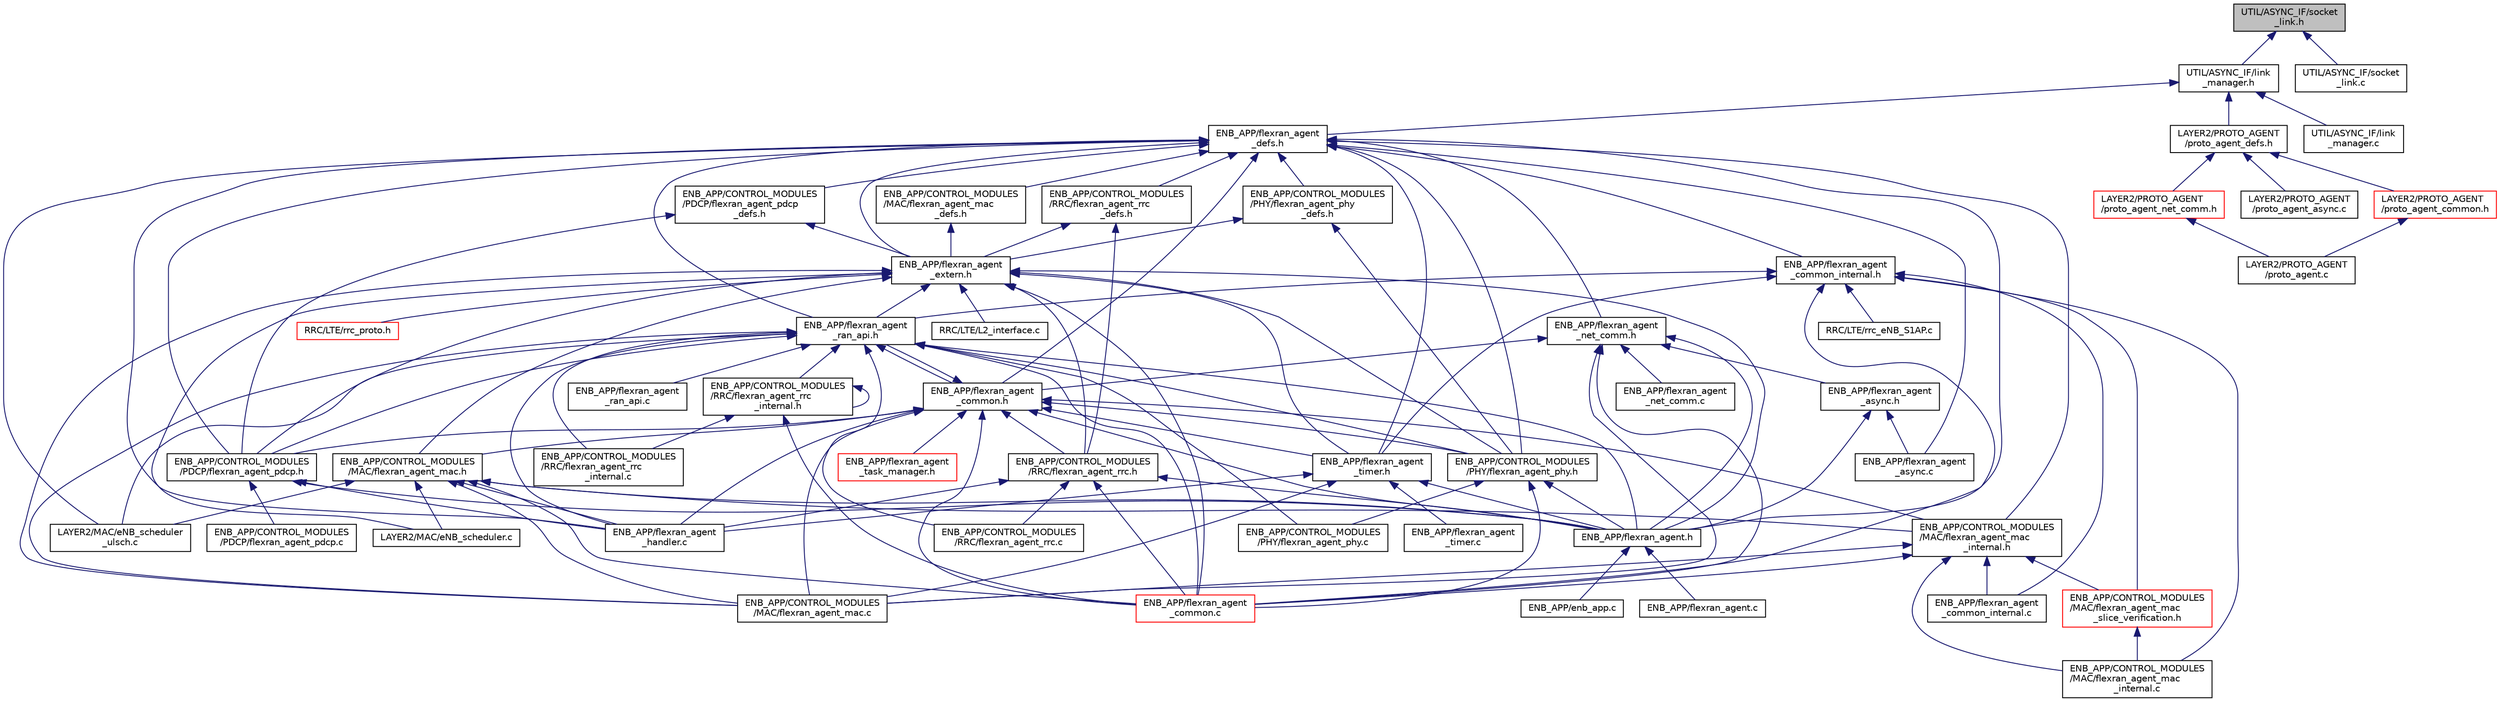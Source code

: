 digraph "UTIL/ASYNC_IF/socket_link.h"
{
 // LATEX_PDF_SIZE
  edge [fontname="Helvetica",fontsize="10",labelfontname="Helvetica",labelfontsize="10"];
  node [fontname="Helvetica",fontsize="10",shape=record];
  Node1 [label="UTIL/ASYNC_IF/socket\l_link.h",height=0.2,width=0.4,color="black", fillcolor="grey75", style="filled", fontcolor="black",tooltip="this is the implementation of a TCP socket ASYNC IF"];
  Node1 -> Node2 [dir="back",color="midnightblue",fontsize="10",style="solid",fontname="Helvetica"];
  Node2 [label="UTIL/ASYNC_IF/link\l_manager.h",height=0.2,width=0.4,color="black", fillcolor="white", style="filled",URL="$link__manager_8h.html",tooltip="this is the implementation of a link manager"];
  Node2 -> Node3 [dir="back",color="midnightblue",fontsize="10",style="solid",fontname="Helvetica"];
  Node3 [label="ENB_APP/flexran_agent\l_defs.h",height=0.2,width=0.4,color="black", fillcolor="white", style="filled",URL="$flexran__agent__defs_8h.html",tooltip="FlexRAN agent common definitions."];
  Node3 -> Node4 [dir="back",color="midnightblue",fontsize="10",style="solid",fontname="Helvetica"];
  Node4 [label="ENB_APP/CONTROL_MODULES\l/MAC/flexran_agent_mac\l_defs.h",height=0.2,width=0.4,color="black", fillcolor="white", style="filled",URL="$flexran__agent__mac__defs_8h.html",tooltip="FlexRAN agent - mac interface primitives."];
  Node4 -> Node5 [dir="back",color="midnightblue",fontsize="10",style="solid",fontname="Helvetica"];
  Node5 [label="ENB_APP/flexran_agent\l_extern.h",height=0.2,width=0.4,color="black", fillcolor="white", style="filled",URL="$flexran__agent__extern_8h.html",tooltip=" "];
  Node5 -> Node6 [dir="back",color="midnightblue",fontsize="10",style="solid",fontname="Helvetica"];
  Node6 [label="ENB_APP/CONTROL_MODULES\l/MAC/flexran_agent_mac.c",height=0.2,width=0.4,color="black", fillcolor="white", style="filled",URL="$flexran__agent__mac_8c.html",tooltip="FlexRAN agent message handler for MAC layer."];
  Node5 -> Node7 [dir="back",color="midnightblue",fontsize="10",style="solid",fontname="Helvetica"];
  Node7 [label="ENB_APP/CONTROL_MODULES\l/MAC/flexran_agent_mac.h",height=0.2,width=0.4,color="black", fillcolor="white", style="filled",URL="$flexran__agent__mac_8h.html",tooltip="FlexRAN agent message handler APIs for MAC layer."];
  Node7 -> Node6 [dir="back",color="midnightblue",fontsize="10",style="solid",fontname="Helvetica"];
  Node7 -> Node8 [dir="back",color="midnightblue",fontsize="10",style="solid",fontname="Helvetica"];
  Node8 [label="ENB_APP/CONTROL_MODULES\l/MAC/flexran_agent_mac\l_internal.h",height=0.2,width=0.4,color="black", fillcolor="white", style="filled",URL="$flexran__agent__mac__internal_8h.html",tooltip="Implementation specific definitions for the FlexRAN MAC agent."];
  Node8 -> Node6 [dir="back",color="midnightblue",fontsize="10",style="solid",fontname="Helvetica"];
  Node8 -> Node9 [dir="back",color="midnightblue",fontsize="10",style="solid",fontname="Helvetica"];
  Node9 [label="ENB_APP/CONTROL_MODULES\l/MAC/flexran_agent_mac\l_internal.c",height=0.2,width=0.4,color="black", fillcolor="white", style="filled",URL="$flexran__agent__mac__internal_8c.html",tooltip="Helper functions for the MAC agent."];
  Node8 -> Node10 [dir="back",color="midnightblue",fontsize="10",style="solid",fontname="Helvetica"];
  Node10 [label="ENB_APP/CONTROL_MODULES\l/MAC/flexran_agent_mac\l_slice_verification.h",height=0.2,width=0.4,color="red", fillcolor="white", style="filled",URL="$flexran__agent__mac__slice__verification_8h.html",tooltip="MAC Agent slice verification helper functions."];
  Node10 -> Node9 [dir="back",color="midnightblue",fontsize="10",style="solid",fontname="Helvetica"];
  Node8 -> Node12 [dir="back",color="midnightblue",fontsize="10",style="solid",fontname="Helvetica"];
  Node12 [label="ENB_APP/flexran_agent\l_common.c",height=0.2,width=0.4,color="red", fillcolor="white", style="filled",URL="$flexran__agent__common_8c.html",tooltip="common primitives for all agents"];
  Node8 -> Node14 [dir="back",color="midnightblue",fontsize="10",style="solid",fontname="Helvetica"];
  Node14 [label="ENB_APP/flexran_agent\l_common_internal.c",height=0.2,width=0.4,color="black", fillcolor="white", style="filled",URL="$flexran__agent__common__internal_8c.html",tooltip="internal functions for common message primitves and utilities"];
  Node7 -> Node15 [dir="back",color="midnightblue",fontsize="10",style="solid",fontname="Helvetica"];
  Node15 [label="ENB_APP/flexran_agent.h",height=0.2,width=0.4,color="black", fillcolor="white", style="filled",URL="$flexran__agent_8h.html",tooltip="top level flexran agent receive thread and itti task"];
  Node15 -> Node16 [dir="back",color="midnightblue",fontsize="10",style="solid",fontname="Helvetica"];
  Node16 [label="ENB_APP/enb_app.c",height=0.2,width=0.4,color="black", fillcolor="white", style="filled",URL="$enb__app_8c.html",tooltip=" "];
  Node15 -> Node17 [dir="back",color="midnightblue",fontsize="10",style="solid",fontname="Helvetica"];
  Node17 [label="ENB_APP/flexran_agent.c",height=0.2,width=0.4,color="black", fillcolor="white", style="filled",URL="$flexran__agent_8c.html",tooltip=" "];
  Node7 -> Node12 [dir="back",color="midnightblue",fontsize="10",style="solid",fontname="Helvetica"];
  Node7 -> Node18 [dir="back",color="midnightblue",fontsize="10",style="solid",fontname="Helvetica"];
  Node18 [label="ENB_APP/flexran_agent\l_handler.c",height=0.2,width=0.4,color="black", fillcolor="white", style="filled",URL="$flexran__agent__handler_8c.html",tooltip="FlexRAN agent tx and rx message handler."];
  Node7 -> Node19 [dir="back",color="midnightblue",fontsize="10",style="solid",fontname="Helvetica"];
  Node19 [label="LAYER2/MAC/eNB_scheduler.c",height=0.2,width=0.4,color="black", fillcolor="white", style="filled",URL="$eNB__scheduler_8c.html",tooltip="eNB scheduler top level function operates on per subframe basis"];
  Node7 -> Node20 [dir="back",color="midnightblue",fontsize="10",style="solid",fontname="Helvetica"];
  Node20 [label="LAYER2/MAC/eNB_scheduler\l_ulsch.c",height=0.2,width=0.4,color="black", fillcolor="white", style="filled",URL="$eNB__scheduler__ulsch_8c.html",tooltip="eNB procedures for the ULSCH transport channel"];
  Node5 -> Node21 [dir="back",color="midnightblue",fontsize="10",style="solid",fontname="Helvetica"];
  Node21 [label="ENB_APP/CONTROL_MODULES\l/PDCP/flexran_agent_pdcp.h",height=0.2,width=0.4,color="black", fillcolor="white", style="filled",URL="$flexran__agent__pdcp_8h.html",tooltip="FlexRAN agent Control Module PDCP header."];
  Node21 -> Node22 [dir="back",color="midnightblue",fontsize="10",style="solid",fontname="Helvetica"];
  Node22 [label="ENB_APP/CONTROL_MODULES\l/PDCP/flexran_agent_pdcp.c",height=0.2,width=0.4,color="black", fillcolor="white", style="filled",URL="$flexran__agent__pdcp_8c.html",tooltip="FlexRAN agent Control Module PDCP."];
  Node21 -> Node15 [dir="back",color="midnightblue",fontsize="10",style="solid",fontname="Helvetica"];
  Node21 -> Node18 [dir="back",color="midnightblue",fontsize="10",style="solid",fontname="Helvetica"];
  Node5 -> Node23 [dir="back",color="midnightblue",fontsize="10",style="solid",fontname="Helvetica"];
  Node23 [label="ENB_APP/CONTROL_MODULES\l/PHY/flexran_agent_phy.h",height=0.2,width=0.4,color="black", fillcolor="white", style="filled",URL="$flexran__agent__phy_8h.html",tooltip="FlexRAN agent Control Module PHY header."];
  Node23 -> Node24 [dir="back",color="midnightblue",fontsize="10",style="solid",fontname="Helvetica"];
  Node24 [label="ENB_APP/CONTROL_MODULES\l/PHY/flexran_agent_phy.c",height=0.2,width=0.4,color="black", fillcolor="white", style="filled",URL="$flexran__agent__phy_8c.html",tooltip="FlexRAN agent Control Module PHY."];
  Node23 -> Node15 [dir="back",color="midnightblue",fontsize="10",style="solid",fontname="Helvetica"];
  Node23 -> Node12 [dir="back",color="midnightblue",fontsize="10",style="solid",fontname="Helvetica"];
  Node5 -> Node25 [dir="back",color="midnightblue",fontsize="10",style="solid",fontname="Helvetica"];
  Node25 [label="ENB_APP/CONTROL_MODULES\l/RRC/flexran_agent_rrc.h",height=0.2,width=0.4,color="black", fillcolor="white", style="filled",URL="$flexran__agent__rrc_8h.html",tooltip="FlexRAN agent Control Module RRC header."];
  Node25 -> Node26 [dir="back",color="midnightblue",fontsize="10",style="solid",fontname="Helvetica"];
  Node26 [label="ENB_APP/CONTROL_MODULES\l/RRC/flexran_agent_rrc.c",height=0.2,width=0.4,color="black", fillcolor="white", style="filled",URL="$flexran__agent__rrc_8c.html",tooltip="FlexRAN agent Control Module RRC."];
  Node25 -> Node15 [dir="back",color="midnightblue",fontsize="10",style="solid",fontname="Helvetica"];
  Node25 -> Node12 [dir="back",color="midnightblue",fontsize="10",style="solid",fontname="Helvetica"];
  Node25 -> Node18 [dir="back",color="midnightblue",fontsize="10",style="solid",fontname="Helvetica"];
  Node5 -> Node15 [dir="back",color="midnightblue",fontsize="10",style="solid",fontname="Helvetica"];
  Node5 -> Node12 [dir="back",color="midnightblue",fontsize="10",style="solid",fontname="Helvetica"];
  Node5 -> Node27 [dir="back",color="midnightblue",fontsize="10",style="solid",fontname="Helvetica"];
  Node27 [label="ENB_APP/flexran_agent\l_ran_api.h",height=0.2,width=0.4,color="black", fillcolor="white", style="filled",URL="$flexran__agent__ran__api_8h.html",tooltip="FlexRAN RAN API abstraction header."];
  Node27 -> Node6 [dir="back",color="midnightblue",fontsize="10",style="solid",fontname="Helvetica"];
  Node27 -> Node21 [dir="back",color="midnightblue",fontsize="10",style="solid",fontname="Helvetica"];
  Node27 -> Node24 [dir="back",color="midnightblue",fontsize="10",style="solid",fontname="Helvetica"];
  Node27 -> Node23 [dir="back",color="midnightblue",fontsize="10",style="solid",fontname="Helvetica"];
  Node27 -> Node26 [dir="back",color="midnightblue",fontsize="10",style="solid",fontname="Helvetica"];
  Node27 -> Node28 [dir="back",color="midnightblue",fontsize="10",style="solid",fontname="Helvetica"];
  Node28 [label="ENB_APP/CONTROL_MODULES\l/RRC/flexran_agent_rrc\l_internal.c",height=0.2,width=0.4,color="black", fillcolor="white", style="filled",URL="$flexran__agent__rrc__internal_8c.html",tooltip=" "];
  Node27 -> Node29 [dir="back",color="midnightblue",fontsize="10",style="solid",fontname="Helvetica"];
  Node29 [label="ENB_APP/CONTROL_MODULES\l/RRC/flexran_agent_rrc\l_internal.h",height=0.2,width=0.4,color="black", fillcolor="white", style="filled",URL="$flexran__agent__rrc__internal_8h.html",tooltip=" "];
  Node29 -> Node28 [dir="back",color="midnightblue",fontsize="10",style="solid",fontname="Helvetica"];
  Node29 -> Node29 [dir="back",color="midnightblue",fontsize="10",style="solid",fontname="Helvetica"];
  Node29 -> Node12 [dir="back",color="midnightblue",fontsize="10",style="solid",fontname="Helvetica"];
  Node27 -> Node15 [dir="back",color="midnightblue",fontsize="10",style="solid",fontname="Helvetica"];
  Node27 -> Node12 [dir="back",color="midnightblue",fontsize="10",style="solid",fontname="Helvetica"];
  Node27 -> Node30 [dir="back",color="midnightblue",fontsize="10",style="solid",fontname="Helvetica"];
  Node30 [label="ENB_APP/flexran_agent\l_common.h",height=0.2,width=0.4,color="black", fillcolor="white", style="filled",URL="$flexran__agent__common_8h.html",tooltip="common message primitves and utilities"];
  Node30 -> Node6 [dir="back",color="midnightblue",fontsize="10",style="solid",fontname="Helvetica"];
  Node30 -> Node7 [dir="back",color="midnightblue",fontsize="10",style="solid",fontname="Helvetica"];
  Node30 -> Node8 [dir="back",color="midnightblue",fontsize="10",style="solid",fontname="Helvetica"];
  Node30 -> Node21 [dir="back",color="midnightblue",fontsize="10",style="solid",fontname="Helvetica"];
  Node30 -> Node23 [dir="back",color="midnightblue",fontsize="10",style="solid",fontname="Helvetica"];
  Node30 -> Node25 [dir="back",color="midnightblue",fontsize="10",style="solid",fontname="Helvetica"];
  Node30 -> Node15 [dir="back",color="midnightblue",fontsize="10",style="solid",fontname="Helvetica"];
  Node30 -> Node12 [dir="back",color="midnightblue",fontsize="10",style="solid",fontname="Helvetica"];
  Node30 -> Node18 [dir="back",color="midnightblue",fontsize="10",style="solid",fontname="Helvetica"];
  Node30 -> Node27 [dir="back",color="midnightblue",fontsize="10",style="solid",fontname="Helvetica"];
  Node30 -> Node31 [dir="back",color="midnightblue",fontsize="10",style="solid",fontname="Helvetica"];
  Node31 [label="ENB_APP/flexran_agent\l_task_manager.h",height=0.2,width=0.4,color="red", fillcolor="white", style="filled",URL="$flexran__agent__task__manager_8h.html",tooltip="Implementation of scheduled tasks manager for the FlexRAN agent."];
  Node30 -> Node32 [dir="back",color="midnightblue",fontsize="10",style="solid",fontname="Helvetica"];
  Node32 [label="ENB_APP/flexran_agent\l_timer.h",height=0.2,width=0.4,color="black", fillcolor="white", style="filled",URL="$flexran__agent__timer_8h.html",tooltip="FlexRAN Timer header."];
  Node32 -> Node6 [dir="back",color="midnightblue",fontsize="10",style="solid",fontname="Helvetica"];
  Node32 -> Node15 [dir="back",color="midnightblue",fontsize="10",style="solid",fontname="Helvetica"];
  Node32 -> Node18 [dir="back",color="midnightblue",fontsize="10",style="solid",fontname="Helvetica"];
  Node32 -> Node33 [dir="back",color="midnightblue",fontsize="10",style="solid",fontname="Helvetica"];
  Node33 [label="ENB_APP/flexran_agent\l_timer.c",height=0.2,width=0.4,color="black", fillcolor="white", style="filled",URL="$flexran__agent__timer_8c.html",tooltip="FlexRAN Timer."];
  Node27 -> Node18 [dir="back",color="midnightblue",fontsize="10",style="solid",fontname="Helvetica"];
  Node27 -> Node34 [dir="back",color="midnightblue",fontsize="10",style="solid",fontname="Helvetica"];
  Node34 [label="ENB_APP/flexran_agent\l_ran_api.c",height=0.2,width=0.4,color="black", fillcolor="white", style="filled",URL="$flexran__agent__ran__api_8c.html",tooltip="FlexRAN RAN API abstraction."];
  Node27 -> Node20 [dir="back",color="midnightblue",fontsize="10",style="solid",fontname="Helvetica"];
  Node5 -> Node32 [dir="back",color="midnightblue",fontsize="10",style="solid",fontname="Helvetica"];
  Node5 -> Node19 [dir="back",color="midnightblue",fontsize="10",style="solid",fontname="Helvetica"];
  Node5 -> Node35 [dir="back",color="midnightblue",fontsize="10",style="solid",fontname="Helvetica"];
  Node35 [label="RRC/LTE/L2_interface.c",height=0.2,width=0.4,color="black", fillcolor="white", style="filled",URL="$L2__interface_8c.html",tooltip=" "];
  Node5 -> Node36 [dir="back",color="midnightblue",fontsize="10",style="solid",fontname="Helvetica"];
  Node36 [label="RRC/LTE/rrc_proto.h",height=0.2,width=0.4,color="red", fillcolor="white", style="filled",URL="$rrc__proto_8h.html",tooltip=" "];
  Node3 -> Node8 [dir="back",color="midnightblue",fontsize="10",style="solid",fontname="Helvetica"];
  Node3 -> Node21 [dir="back",color="midnightblue",fontsize="10",style="solid",fontname="Helvetica"];
  Node3 -> Node128 [dir="back",color="midnightblue",fontsize="10",style="solid",fontname="Helvetica"];
  Node128 [label="ENB_APP/CONTROL_MODULES\l/PDCP/flexran_agent_pdcp\l_defs.h",height=0.2,width=0.4,color="black", fillcolor="white", style="filled",URL="$flexran__agent__pdcp__defs_8h.html",tooltip=" "];
  Node128 -> Node21 [dir="back",color="midnightblue",fontsize="10",style="solid",fontname="Helvetica"];
  Node128 -> Node5 [dir="back",color="midnightblue",fontsize="10",style="solid",fontname="Helvetica"];
  Node3 -> Node23 [dir="back",color="midnightblue",fontsize="10",style="solid",fontname="Helvetica"];
  Node3 -> Node129 [dir="back",color="midnightblue",fontsize="10",style="solid",fontname="Helvetica"];
  Node129 [label="ENB_APP/CONTROL_MODULES\l/PHY/flexran_agent_phy\l_defs.h",height=0.2,width=0.4,color="black", fillcolor="white", style="filled",URL="$flexran__agent__phy__defs_8h.html",tooltip=" "];
  Node129 -> Node23 [dir="back",color="midnightblue",fontsize="10",style="solid",fontname="Helvetica"];
  Node129 -> Node5 [dir="back",color="midnightblue",fontsize="10",style="solid",fontname="Helvetica"];
  Node3 -> Node130 [dir="back",color="midnightblue",fontsize="10",style="solid",fontname="Helvetica"];
  Node130 [label="ENB_APP/CONTROL_MODULES\l/RRC/flexran_agent_rrc\l_defs.h",height=0.2,width=0.4,color="black", fillcolor="white", style="filled",URL="$flexran__agent__rrc__defs_8h.html",tooltip="FlexRAN agent - RRC interface primitives."];
  Node130 -> Node25 [dir="back",color="midnightblue",fontsize="10",style="solid",fontname="Helvetica"];
  Node130 -> Node5 [dir="back",color="midnightblue",fontsize="10",style="solid",fontname="Helvetica"];
  Node3 -> Node15 [dir="back",color="midnightblue",fontsize="10",style="solid",fontname="Helvetica"];
  Node3 -> Node131 [dir="back",color="midnightblue",fontsize="10",style="solid",fontname="Helvetica"];
  Node131 [label="ENB_APP/flexran_agent\l_async.c",height=0.2,width=0.4,color="black", fillcolor="white", style="filled",URL="$flexran__agent__async_8c.html",tooltip="channel implementation for async interface"];
  Node3 -> Node30 [dir="back",color="midnightblue",fontsize="10",style="solid",fontname="Helvetica"];
  Node3 -> Node132 [dir="back",color="midnightblue",fontsize="10",style="solid",fontname="Helvetica"];
  Node132 [label="ENB_APP/flexran_agent\l_common_internal.h",height=0.2,width=0.4,color="black", fillcolor="white", style="filled",URL="$flexran__agent__common__internal_8h.html",tooltip="internal agent functions for common message primitves and utilities"];
  Node132 -> Node9 [dir="back",color="midnightblue",fontsize="10",style="solid",fontname="Helvetica"];
  Node132 -> Node10 [dir="back",color="midnightblue",fontsize="10",style="solid",fontname="Helvetica"];
  Node132 -> Node12 [dir="back",color="midnightblue",fontsize="10",style="solid",fontname="Helvetica"];
  Node132 -> Node14 [dir="back",color="midnightblue",fontsize="10",style="solid",fontname="Helvetica"];
  Node132 -> Node27 [dir="back",color="midnightblue",fontsize="10",style="solid",fontname="Helvetica"];
  Node132 -> Node32 [dir="back",color="midnightblue",fontsize="10",style="solid",fontname="Helvetica"];
  Node132 -> Node52 [dir="back",color="midnightblue",fontsize="10",style="solid",fontname="Helvetica"];
  Node52 [label="RRC/LTE/rrc_eNB_S1AP.c",height=0.2,width=0.4,color="black", fillcolor="white", style="filled",URL="$rrc__eNB__S1AP_8c.html",tooltip="rrc S1AP procedures for eNB"];
  Node3 -> Node5 [dir="back",color="midnightblue",fontsize="10",style="solid",fontname="Helvetica"];
  Node3 -> Node18 [dir="back",color="midnightblue",fontsize="10",style="solid",fontname="Helvetica"];
  Node3 -> Node133 [dir="back",color="midnightblue",fontsize="10",style="solid",fontname="Helvetica"];
  Node133 [label="ENB_APP/flexran_agent\l_net_comm.h",height=0.2,width=0.4,color="black", fillcolor="white", style="filled",URL="$flexran__agent__net__comm_8h.html",tooltip="FlexRAN agent network interface abstraction \\autho Xenofon Foukas."];
  Node133 -> Node6 [dir="back",color="midnightblue",fontsize="10",style="solid",fontname="Helvetica"];
  Node133 -> Node15 [dir="back",color="midnightblue",fontsize="10",style="solid",fontname="Helvetica"];
  Node133 -> Node134 [dir="back",color="midnightblue",fontsize="10",style="solid",fontname="Helvetica"];
  Node134 [label="ENB_APP/flexran_agent\l_async.h",height=0.2,width=0.4,color="black", fillcolor="white", style="filled",URL="$flexran__agent__async_8h.html",tooltip="channel implementation for async interface"];
  Node134 -> Node15 [dir="back",color="midnightblue",fontsize="10",style="solid",fontname="Helvetica"];
  Node134 -> Node131 [dir="back",color="midnightblue",fontsize="10",style="solid",fontname="Helvetica"];
  Node133 -> Node12 [dir="back",color="midnightblue",fontsize="10",style="solid",fontname="Helvetica"];
  Node133 -> Node30 [dir="back",color="midnightblue",fontsize="10",style="solid",fontname="Helvetica"];
  Node133 -> Node135 [dir="back",color="midnightblue",fontsize="10",style="solid",fontname="Helvetica"];
  Node135 [label="ENB_APP/flexran_agent\l_net_comm.c",height=0.2,width=0.4,color="black", fillcolor="white", style="filled",URL="$flexran__agent__net__comm_8c.html",tooltip="FlexRAN agent network interface abstraction."];
  Node3 -> Node27 [dir="back",color="midnightblue",fontsize="10",style="solid",fontname="Helvetica"];
  Node3 -> Node32 [dir="back",color="midnightblue",fontsize="10",style="solid",fontname="Helvetica"];
  Node3 -> Node20 [dir="back",color="midnightblue",fontsize="10",style="solid",fontname="Helvetica"];
  Node2 -> Node136 [dir="back",color="midnightblue",fontsize="10",style="solid",fontname="Helvetica"];
  Node136 [label="LAYER2/PROTO_AGENT\l/proto_agent_defs.h",height=0.2,width=0.4,color="black", fillcolor="white", style="filled",URL="$proto__agent__defs_8h.html",tooltip=" "];
  Node136 -> Node137 [dir="back",color="midnightblue",fontsize="10",style="solid",fontname="Helvetica"];
  Node137 [label="LAYER2/PROTO_AGENT\l/proto_agent_async.c",height=0.2,width=0.4,color="black", fillcolor="white", style="filled",URL="$proto__agent__async_8c.html",tooltip=" "];
  Node136 -> Node138 [dir="back",color="midnightblue",fontsize="10",style="solid",fontname="Helvetica"];
  Node138 [label="LAYER2/PROTO_AGENT\l/proto_agent_common.h",height=0.2,width=0.4,color="red", fillcolor="white", style="filled",URL="$proto__agent__common_8h.html",tooltip=" "];
  Node138 -> Node48 [dir="back",color="midnightblue",fontsize="10",style="solid",fontname="Helvetica"];
  Node48 [label="LAYER2/PROTO_AGENT\l/proto_agent.c",height=0.2,width=0.4,color="black", fillcolor="white", style="filled",URL="$proto__agent_8c.html",tooltip=" "];
  Node136 -> Node140 [dir="back",color="midnightblue",fontsize="10",style="solid",fontname="Helvetica"];
  Node140 [label="LAYER2/PROTO_AGENT\l/proto_agent_net_comm.h",height=0.2,width=0.4,color="red", fillcolor="white", style="filled",URL="$proto__agent__net__comm_8h.html",tooltip=" "];
  Node140 -> Node48 [dir="back",color="midnightblue",fontsize="10",style="solid",fontname="Helvetica"];
  Node2 -> Node143 [dir="back",color="midnightblue",fontsize="10",style="solid",fontname="Helvetica"];
  Node143 [label="UTIL/ASYNC_IF/link\l_manager.c",height=0.2,width=0.4,color="black", fillcolor="white", style="filled",URL="$link__manager_8c.html",tooltip="this is the implementation of a link manager"];
  Node1 -> Node144 [dir="back",color="midnightblue",fontsize="10",style="solid",fontname="Helvetica"];
  Node144 [label="UTIL/ASYNC_IF/socket\l_link.c",height=0.2,width=0.4,color="black", fillcolor="white", style="filled",URL="$socket__link_8c.html",tooltip="this is the implementation of a TCP socket ASYNC IF"];
}
